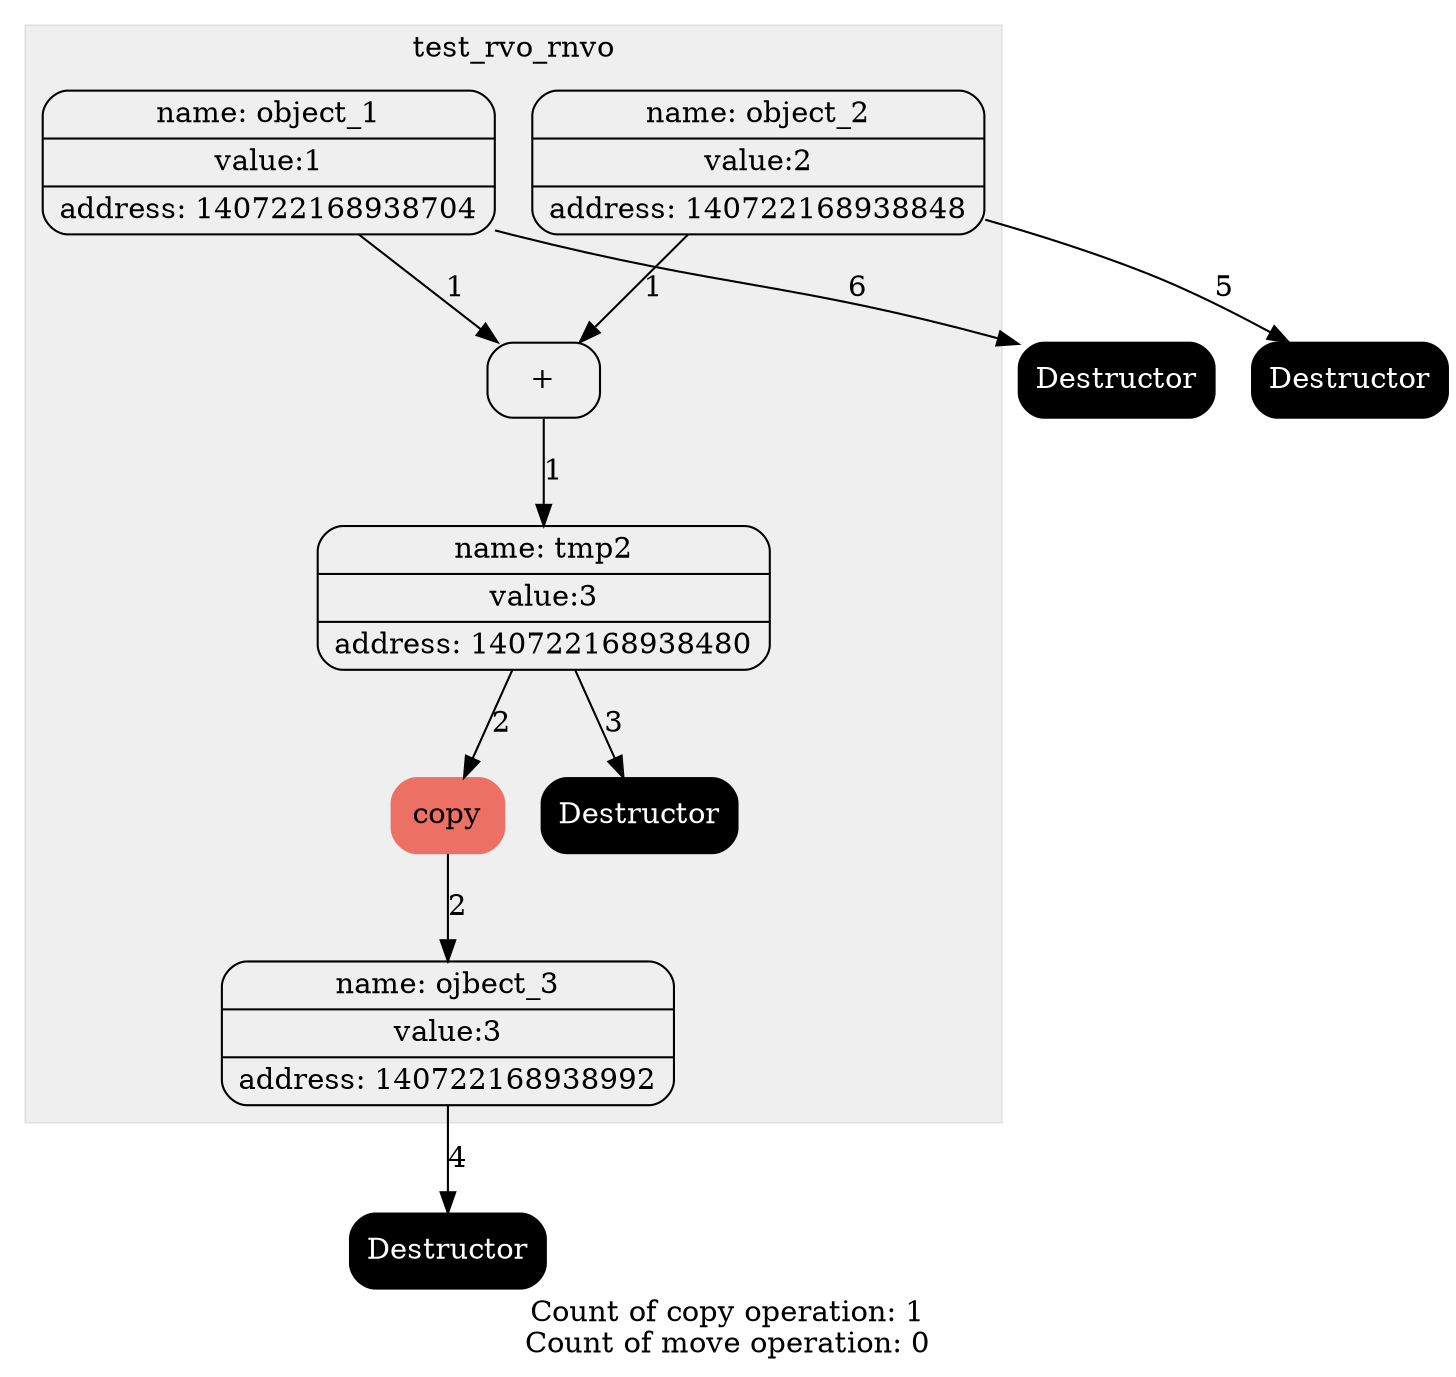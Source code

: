 digraph G{
trankdir=HR;
node[shape=Mrecord];

subgraph "cluster_0" {
label = test_rvo_rnvo;
style= filled
color = "#00000010";
1[label="{ {name: tmp0} | {value:1} | {address: 140722168938704}} " color=""style=""fontcolor=""];
1[label="{ {name: object_1} | {value:1} | {address: 140722168938704}} " color=""style=""fontcolor=""];
2[label="{ {name: tmp1} | {value:2} | {address: 140722168938848}} " color=""style=""fontcolor=""];
2[label="{ {name: object_2} | {value:2} | {address: 140722168938848}} " color=""style=""fontcolor=""];
3[label="+" color = "" style = ""fontcolor =""];
edge[style = "" color = ""label = "1"fontcolor =""]1->3;
edge[style = "" color = ""label = "1"fontcolor =""]2->3;
4[label="{ {name: tmp2} | {value:3} | {address: 140722168938480}} " color=""style=""fontcolor=""];
edge[style = "" color = ""label = "1"fontcolor =""]3->4;
5[label="copy" color = "#EC7063" style = "filled"fontcolor =""];
edge[style = "" color = ""label = "2"fontcolor =""]4->5;
6[label="{ {name: tmp3} | {value:3} | {address: 140722168938992}} " color=""style=""fontcolor=""];
edge[style = "" color = ""label = "2"fontcolor =""]5->6;
7[label="Destructor" color = "black" style = "filled"fontcolor ="white"];
edge[style = "" color = ""label = "3"fontcolor =""]4->7;
6[label="{ {name: ojbect_3} | {value:3} | {address: 140722168938992}} " color=""style=""fontcolor=""];
}
8[label="Destructor" color = "black" style = "filled"fontcolor ="white"];
edge[style = "" color = ""label = "4"fontcolor =""]6->8;
9[label="Destructor" color = "black" style = "filled"fontcolor ="white"];
edge[style = "" color = ""label = "5"fontcolor =""]2->9;
10[label="Destructor" color = "black" style = "filled"fontcolor ="white"];
edge[style = "" color = ""label = "6"fontcolor =""]1->10;
label="Count of copy operation: 1
Count of move operation: 0"}